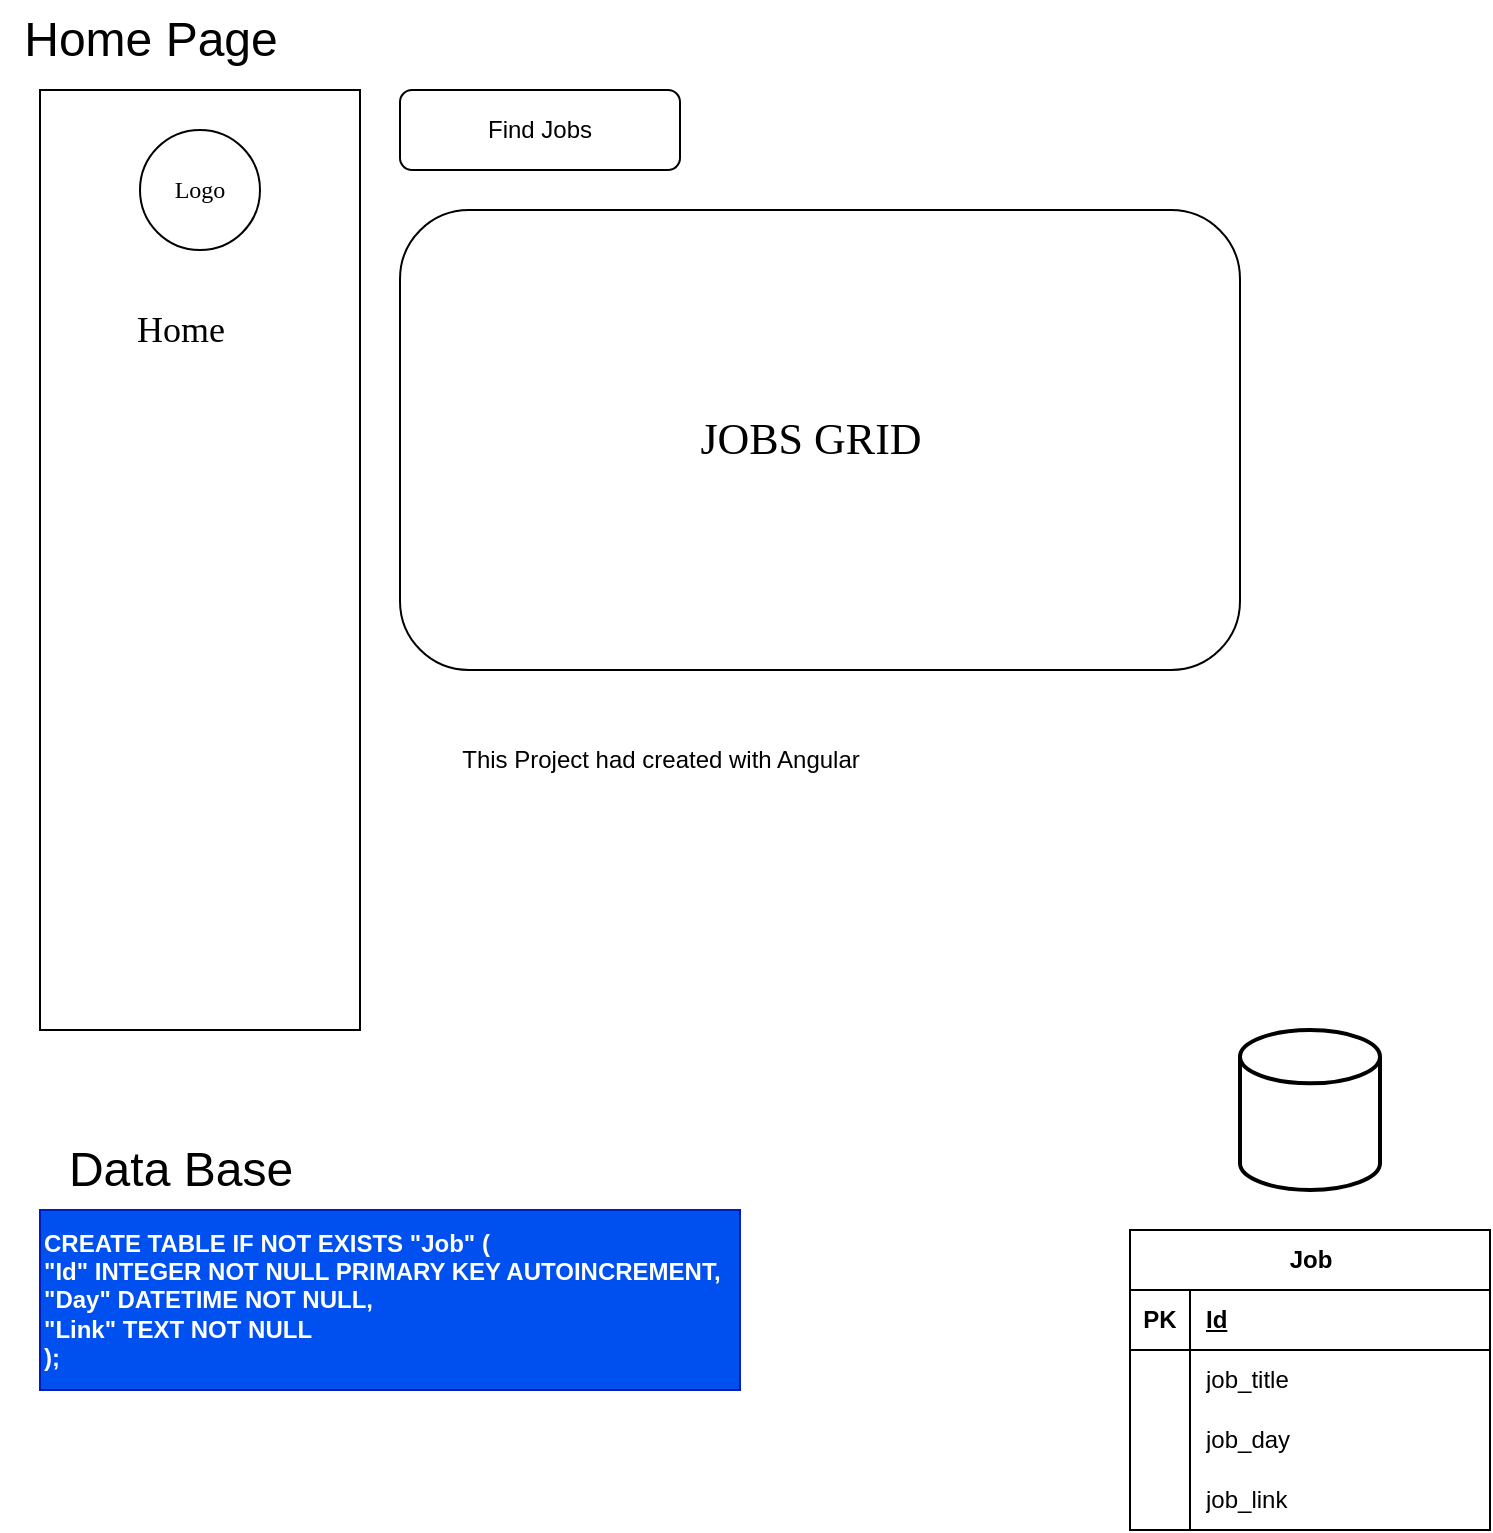<mxfile version="25.0.2">
  <diagram name="Page-1" id="YpcpAr9dmMboprbBjzFn">
    <mxGraphModel dx="1434" dy="836" grid="1" gridSize="10" guides="1" tooltips="1" connect="1" arrows="1" fold="1" page="1" pageScale="1" pageWidth="850" pageHeight="1100" math="0" shadow="0">
      <root>
        <mxCell id="0" />
        <mxCell id="1" parent="0" />
        <mxCell id="Nx5AF5Ycw5sYvg8waEEX-1" value="Home Page" style="text;html=1;align=center;verticalAlign=middle;resizable=0;points=[];autosize=1;strokeColor=none;fillColor=none;fontSize=24;" parent="1" vertex="1">
          <mxGeometry x="20" y="75" width="150" height="40" as="geometry" />
        </mxCell>
        <mxCell id="Nx5AF5Ycw5sYvg8waEEX-3" value="" style="rounded=0;whiteSpace=wrap;html=1;" parent="1" vertex="1">
          <mxGeometry x="40" y="120" width="160" height="470" as="geometry" />
        </mxCell>
        <mxCell id="Nx5AF5Ycw5sYvg8waEEX-5" value="Find Jobs" style="rounded=1;whiteSpace=wrap;html=1;" parent="1" vertex="1">
          <mxGeometry x="220" y="120" width="140" height="40" as="geometry" />
        </mxCell>
        <mxCell id="Nx5AF5Ycw5sYvg8waEEX-7" value="" style="rounded=1;whiteSpace=wrap;html=1;" parent="1" vertex="1">
          <mxGeometry x="220" y="180" width="420" height="230" as="geometry" />
        </mxCell>
        <mxCell id="Nx5AF5Ycw5sYvg8waEEX-8" value="JOBS GRID" style="text;html=1;align=center;verticalAlign=middle;resizable=0;points=[];autosize=1;strokeColor=none;fillColor=none;fontSize=22;fontFamily=Verdana;" parent="1" vertex="1">
          <mxGeometry x="350" y="275" width="150" height="40" as="geometry" />
        </mxCell>
        <mxCell id="Nx5AF5Ycw5sYvg8waEEX-9" value="Logo" style="ellipse;whiteSpace=wrap;html=1;aspect=fixed;fontFamily=Verdana;" parent="1" vertex="1">
          <mxGeometry x="90" y="140" width="60" height="60" as="geometry" />
        </mxCell>
        <mxCell id="Nx5AF5Ycw5sYvg8waEEX-10" value="Home" style="text;html=1;align=center;verticalAlign=middle;resizable=0;points=[];autosize=1;strokeColor=none;fillColor=none;fontFamily=Verdana;fontSize=18;" parent="1" vertex="1">
          <mxGeometry x="70" y="220" width="80" height="40" as="geometry" />
        </mxCell>
        <mxCell id="Nx5AF5Ycw5sYvg8waEEX-12" value="" style="sketch=0;pointerEvents=1;shadow=0;dashed=0;html=1;strokeColor=none;labelPosition=center;verticalLabelPosition=bottom;verticalAlign=top;outlineConnect=0;align=center;shape=mxgraph.office.concepts.home;fillColor=#FFFFFF;" parent="1" vertex="1">
          <mxGeometry x="140" y="230" width="20" height="20" as="geometry" />
        </mxCell>
        <mxCell id="Nx5AF5Ycw5sYvg8waEEX-13" value="This Project had created with Angular" style="text;html=1;align=center;verticalAlign=middle;resizable=0;points=[];autosize=1;strokeColor=none;fillColor=none;" parent="1" vertex="1">
          <mxGeometry x="240" y="440" width="220" height="30" as="geometry" />
        </mxCell>
        <mxCell id="ekNjKD8FQ3Hew2C4dbE3-1" value="Data Base" style="text;html=1;align=center;verticalAlign=middle;resizable=0;points=[];autosize=1;strokeColor=none;fillColor=none;fontSize=24;" parent="1" vertex="1">
          <mxGeometry x="40" y="640" width="140" height="40" as="geometry" />
        </mxCell>
        <mxCell id="ekNjKD8FQ3Hew2C4dbE3-2" value="CREATE TABLE IF NOT EXISTS &quot;Job&quot; (&lt;br&gt;    &quot;Id&quot;    INTEGER NOT NULL PRIMARY KEY AUTOINCREMENT,&lt;br&gt;    &quot;Day&quot;   DATETIME NOT NULL,&lt;br&gt;    &quot;Link&quot;  TEXT NOT NULL&lt;br&gt;    );" style="text;align=left;verticalAlign=middle;resizable=0;points=[];autosize=1;html=1;fontStyle=1;fillColor=#0050ef;fontColor=#ffffff;strokeColor=#001DBC;" parent="1" vertex="1">
          <mxGeometry x="40" y="680" width="350" height="90" as="geometry" />
        </mxCell>
        <mxCell id="N3cxSNJfRlZzZDg-aUS2-1" value="" style="strokeWidth=2;html=1;shape=mxgraph.flowchart.database;whiteSpace=wrap;" vertex="1" parent="1">
          <mxGeometry x="640" y="590" width="70" height="80" as="geometry" />
        </mxCell>
        <mxCell id="N3cxSNJfRlZzZDg-aUS2-2" value="Job" style="shape=table;startSize=30;container=1;collapsible=1;childLayout=tableLayout;fixedRows=1;rowLines=0;fontStyle=1;align=center;resizeLast=1;html=1;" vertex="1" parent="1">
          <mxGeometry x="585" y="690" width="180" height="150" as="geometry" />
        </mxCell>
        <mxCell id="N3cxSNJfRlZzZDg-aUS2-3" value="" style="shape=tableRow;horizontal=0;startSize=0;swimlaneHead=0;swimlaneBody=0;fillColor=none;collapsible=0;dropTarget=0;points=[[0,0.5],[1,0.5]];portConstraint=eastwest;top=0;left=0;right=0;bottom=1;" vertex="1" parent="N3cxSNJfRlZzZDg-aUS2-2">
          <mxGeometry y="30" width="180" height="30" as="geometry" />
        </mxCell>
        <mxCell id="N3cxSNJfRlZzZDg-aUS2-4" value="PK" style="shape=partialRectangle;connectable=0;fillColor=none;top=0;left=0;bottom=0;right=0;fontStyle=1;overflow=hidden;whiteSpace=wrap;html=1;" vertex="1" parent="N3cxSNJfRlZzZDg-aUS2-3">
          <mxGeometry width="30" height="30" as="geometry">
            <mxRectangle width="30" height="30" as="alternateBounds" />
          </mxGeometry>
        </mxCell>
        <mxCell id="N3cxSNJfRlZzZDg-aUS2-5" value="Id" style="shape=partialRectangle;connectable=0;fillColor=none;top=0;left=0;bottom=0;right=0;align=left;spacingLeft=6;fontStyle=5;overflow=hidden;whiteSpace=wrap;html=1;" vertex="1" parent="N3cxSNJfRlZzZDg-aUS2-3">
          <mxGeometry x="30" width="150" height="30" as="geometry">
            <mxRectangle width="150" height="30" as="alternateBounds" />
          </mxGeometry>
        </mxCell>
        <mxCell id="N3cxSNJfRlZzZDg-aUS2-6" value="" style="shape=tableRow;horizontal=0;startSize=0;swimlaneHead=0;swimlaneBody=0;fillColor=none;collapsible=0;dropTarget=0;points=[[0,0.5],[1,0.5]];portConstraint=eastwest;top=0;left=0;right=0;bottom=0;" vertex="1" parent="N3cxSNJfRlZzZDg-aUS2-2">
          <mxGeometry y="60" width="180" height="30" as="geometry" />
        </mxCell>
        <mxCell id="N3cxSNJfRlZzZDg-aUS2-7" value="" style="shape=partialRectangle;connectable=0;fillColor=none;top=0;left=0;bottom=0;right=0;editable=1;overflow=hidden;whiteSpace=wrap;html=1;" vertex="1" parent="N3cxSNJfRlZzZDg-aUS2-6">
          <mxGeometry width="30" height="30" as="geometry">
            <mxRectangle width="30" height="30" as="alternateBounds" />
          </mxGeometry>
        </mxCell>
        <mxCell id="N3cxSNJfRlZzZDg-aUS2-8" value="job_title" style="shape=partialRectangle;connectable=0;fillColor=none;top=0;left=0;bottom=0;right=0;align=left;spacingLeft=6;overflow=hidden;whiteSpace=wrap;html=1;" vertex="1" parent="N3cxSNJfRlZzZDg-aUS2-6">
          <mxGeometry x="30" width="150" height="30" as="geometry">
            <mxRectangle width="150" height="30" as="alternateBounds" />
          </mxGeometry>
        </mxCell>
        <mxCell id="N3cxSNJfRlZzZDg-aUS2-9" value="" style="shape=tableRow;horizontal=0;startSize=0;swimlaneHead=0;swimlaneBody=0;fillColor=none;collapsible=0;dropTarget=0;points=[[0,0.5],[1,0.5]];portConstraint=eastwest;top=0;left=0;right=0;bottom=0;" vertex="1" parent="N3cxSNJfRlZzZDg-aUS2-2">
          <mxGeometry y="90" width="180" height="30" as="geometry" />
        </mxCell>
        <mxCell id="N3cxSNJfRlZzZDg-aUS2-10" value="" style="shape=partialRectangle;connectable=0;fillColor=none;top=0;left=0;bottom=0;right=0;editable=1;overflow=hidden;whiteSpace=wrap;html=1;" vertex="1" parent="N3cxSNJfRlZzZDg-aUS2-9">
          <mxGeometry width="30" height="30" as="geometry">
            <mxRectangle width="30" height="30" as="alternateBounds" />
          </mxGeometry>
        </mxCell>
        <mxCell id="N3cxSNJfRlZzZDg-aUS2-11" value="job_day" style="shape=partialRectangle;connectable=0;fillColor=none;top=0;left=0;bottom=0;right=0;align=left;spacingLeft=6;overflow=hidden;whiteSpace=wrap;html=1;" vertex="1" parent="N3cxSNJfRlZzZDg-aUS2-9">
          <mxGeometry x="30" width="150" height="30" as="geometry">
            <mxRectangle width="150" height="30" as="alternateBounds" />
          </mxGeometry>
        </mxCell>
        <mxCell id="N3cxSNJfRlZzZDg-aUS2-12" value="" style="shape=tableRow;horizontal=0;startSize=0;swimlaneHead=0;swimlaneBody=0;fillColor=none;collapsible=0;dropTarget=0;points=[[0,0.5],[1,0.5]];portConstraint=eastwest;top=0;left=0;right=0;bottom=0;" vertex="1" parent="N3cxSNJfRlZzZDg-aUS2-2">
          <mxGeometry y="120" width="180" height="30" as="geometry" />
        </mxCell>
        <mxCell id="N3cxSNJfRlZzZDg-aUS2-13" value="" style="shape=partialRectangle;connectable=0;fillColor=none;top=0;left=0;bottom=0;right=0;editable=1;overflow=hidden;whiteSpace=wrap;html=1;" vertex="1" parent="N3cxSNJfRlZzZDg-aUS2-12">
          <mxGeometry width="30" height="30" as="geometry">
            <mxRectangle width="30" height="30" as="alternateBounds" />
          </mxGeometry>
        </mxCell>
        <mxCell id="N3cxSNJfRlZzZDg-aUS2-14" value="job_link" style="shape=partialRectangle;connectable=0;fillColor=none;top=0;left=0;bottom=0;right=0;align=left;spacingLeft=6;overflow=hidden;whiteSpace=wrap;html=1;" vertex="1" parent="N3cxSNJfRlZzZDg-aUS2-12">
          <mxGeometry x="30" width="150" height="30" as="geometry">
            <mxRectangle width="150" height="30" as="alternateBounds" />
          </mxGeometry>
        </mxCell>
      </root>
    </mxGraphModel>
  </diagram>
</mxfile>
